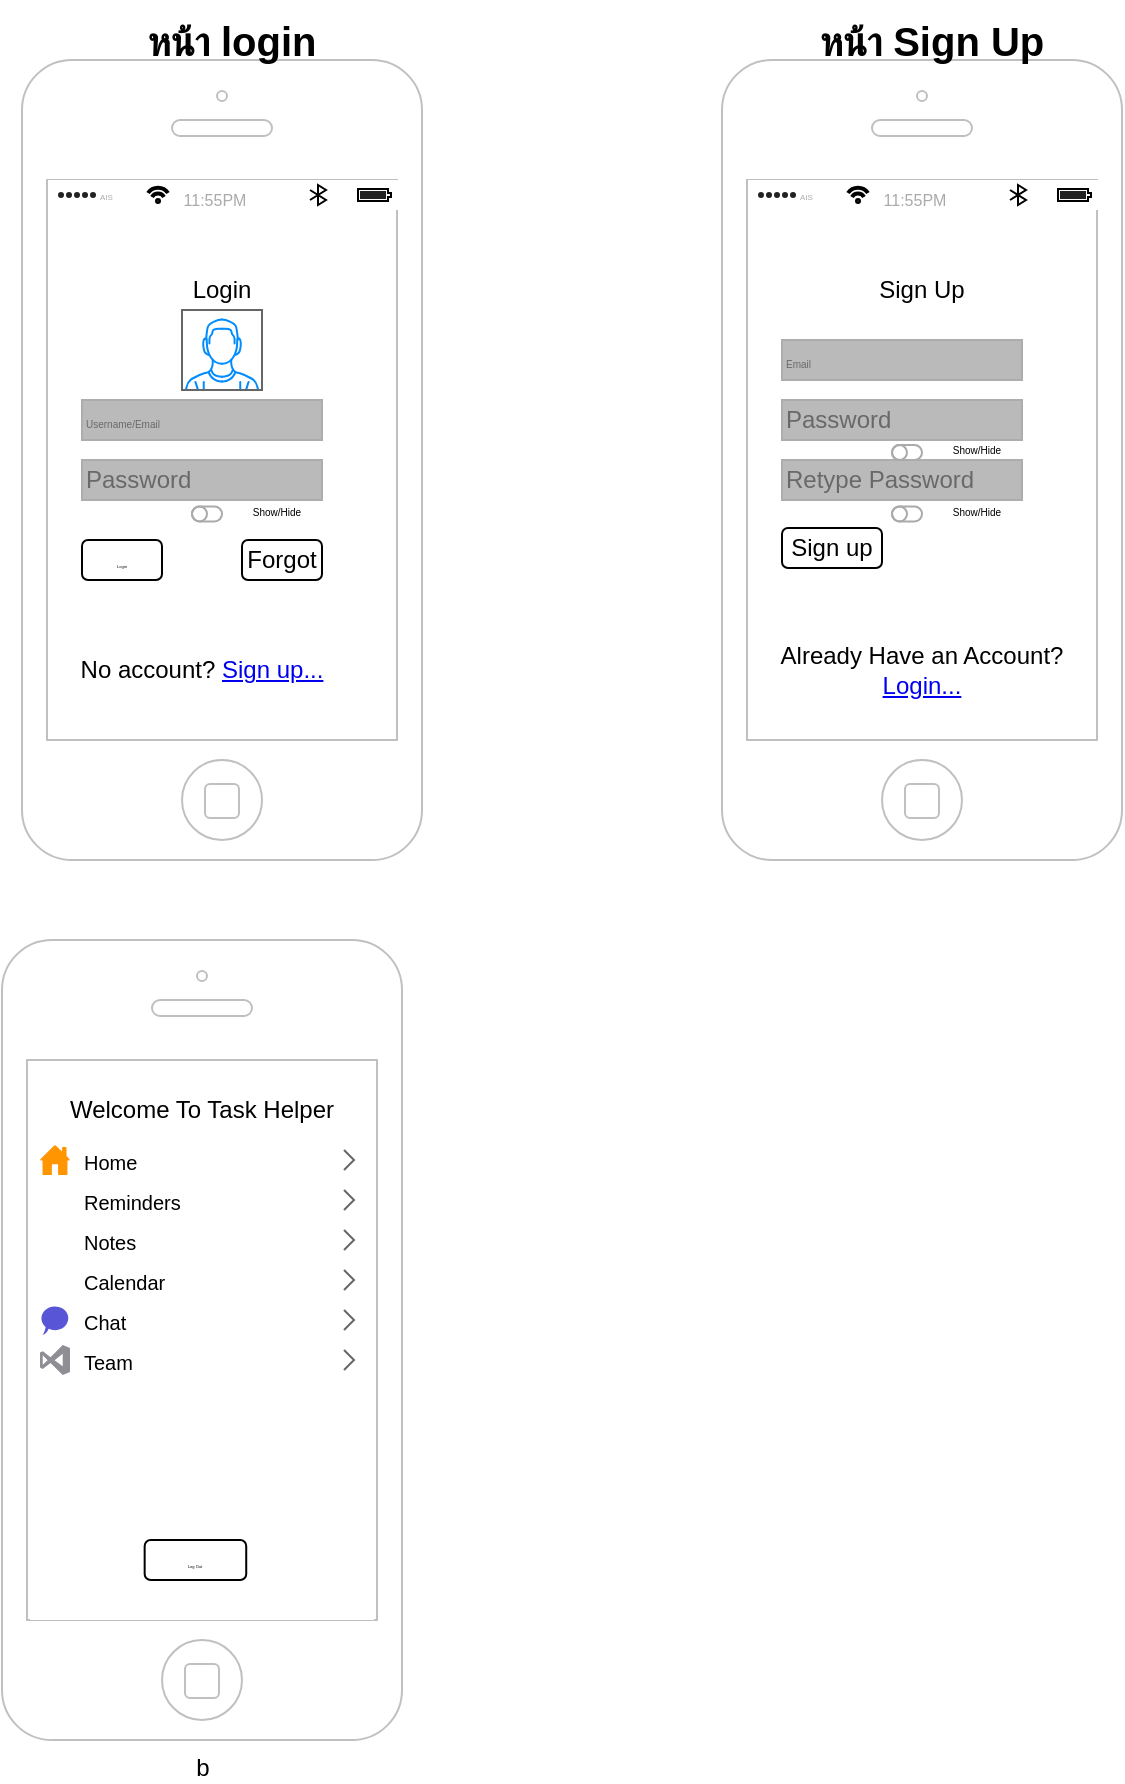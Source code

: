 <mxfile version="21.5.0" type="github" pages="2">
  <diagram name="Page-1" id="B1b4Kk_K3aIzqKwMmGGo">
    <mxGraphModel dx="819" dy="447" grid="0" gridSize="10" guides="1" tooltips="1" connect="1" arrows="1" fold="1" page="1" pageScale="1" pageWidth="850" pageHeight="1100" math="0" shadow="0">
      <root>
        <mxCell id="0" />
        <mxCell id="1" parent="0" />
        <mxCell id="AiorEY5EYVlcGgDcvZ3l-1" value="" style="html=1;verticalLabelPosition=bottom;labelBackgroundColor=#ffffff;verticalAlign=top;shadow=0;dashed=0;strokeWidth=1;shape=mxgraph.ios7.misc.iphone;strokeColor=#c0c0c0;" parent="1" vertex="1">
          <mxGeometry x="210" y="150" width="200" height="400" as="geometry" />
        </mxCell>
        <mxCell id="AiorEY5EYVlcGgDcvZ3l-3" value="" style="html=1;strokeWidth=1;shadow=0;dashed=0;shape=mxgraph.ios7ui.appBar;fillColor=#ffffff;gradientColor=none;sketch=0;hachureGap=4;pointerEvents=0;" parent="1" vertex="1">
          <mxGeometry x="223" y="210.0" width="175" height="15" as="geometry" />
        </mxCell>
        <mxCell id="AiorEY5EYVlcGgDcvZ3l-4" value="&lt;div&gt;AIS&lt;/div&gt;" style="shape=rect;sketch=0;align=left;fontSize=8;spacingLeft=24;fontSize=4;fontColor=#aaaaaa;strokeColor=none;fillColor=none;spacingTop=4;hachureGap=4;pointerEvents=0;html=1;" parent="AiorEY5EYVlcGgDcvZ3l-3" vertex="1">
          <mxGeometry y="0.5" width="50" height="13" relative="1" as="geometry">
            <mxPoint y="-7" as="offset" />
          </mxGeometry>
        </mxCell>
        <mxCell id="AiorEY5EYVlcGgDcvZ3l-5" value="11:55PM" style="shape=rect;sketch=0;fontSize=8;fontColor=#aaaaaa;strokeColor=none;fillColor=none;spacingTop=4;hachureGap=4;pointerEvents=0;html=1;" parent="AiorEY5EYVlcGgDcvZ3l-3" vertex="1">
          <mxGeometry x="0.5" y="0.5" width="50" height="13" relative="1" as="geometry">
            <mxPoint x="-30" y="-6.5" as="offset" />
          </mxGeometry>
        </mxCell>
        <mxCell id="AiorEY5EYVlcGgDcvZ3l-7" value="Login" style="text;html=1;strokeColor=none;fillColor=none;align=center;verticalAlign=middle;whiteSpace=wrap;rounded=0;" parent="1" vertex="1">
          <mxGeometry x="280" y="250" width="60" height="30" as="geometry" />
        </mxCell>
        <mxCell id="AiorEY5EYVlcGgDcvZ3l-8" value="&lt;div align=&quot;left&quot;&gt;&lt;font style=&quot;font-size: 5px;&quot; color=&quot;#696969&quot;&gt;Username/Email&lt;/font&gt;&lt;font color=&quot;#696969&quot;&gt;&lt;br&gt;&lt;/font&gt;&lt;/div&gt;" style="rounded=0;whiteSpace=wrap;html=1;strokeColor=#ADADAD;gradientColor=none;fillColor=#BABABA;align=left;" parent="1" vertex="1">
          <mxGeometry x="240" y="320" width="120" height="20" as="geometry" />
        </mxCell>
        <mxCell id="AiorEY5EYVlcGgDcvZ3l-9" value="&lt;font color=&quot;#696969&quot;&gt;Password&lt;/font&gt;" style="rounded=0;whiteSpace=wrap;html=1;strokeColor=#ADADAD;gradientColor=none;fillColor=#BABABA;align=left;" parent="1" vertex="1">
          <mxGeometry x="240" y="350" width="120" height="20" as="geometry" />
        </mxCell>
        <mxCell id="AiorEY5EYVlcGgDcvZ3l-12" value="&lt;font style=&quot;font-size: 2px;&quot;&gt;Login&lt;/font&gt;" style="rounded=1;whiteSpace=wrap;html=1;" parent="1" vertex="1">
          <mxGeometry x="240" y="390" width="40" height="20" as="geometry" />
        </mxCell>
        <mxCell id="AiorEY5EYVlcGgDcvZ3l-15" value="Forgot" style="rounded=1;whiteSpace=wrap;html=1;" parent="1" vertex="1">
          <mxGeometry x="320" y="390" width="40" height="20" as="geometry" />
        </mxCell>
        <mxCell id="VrmbUzClfCKkQYE4ObG8-1" value="No account? &lt;a href=&quot;data:page/id,QofEGmKyUvnmnp4F5BND&quot;&gt;Sign up...&lt;/a&gt;" style="text;html=1;strokeColor=none;fillColor=none;align=center;verticalAlign=middle;whiteSpace=wrap;rounded=0;" parent="1" vertex="1">
          <mxGeometry x="220" y="440" width="160" height="30" as="geometry" />
        </mxCell>
        <mxCell id="_MKB6CZbyiuSc55Uqn0p-1" value="" style="html=1;verticalLabelPosition=bottom;labelBackgroundColor=#ffffff;verticalAlign=top;shadow=0;dashed=0;strokeWidth=1;shape=mxgraph.ios7ui.onOffButton;buttonState=off;strokeColor=#38D145;strokeColor2=#aaaaaa;fillColor=#38D145;fillColor2=#ffffff;" parent="1" vertex="1">
          <mxGeometry x="295" y="373.25" width="10" height="7.5" as="geometry" />
        </mxCell>
        <mxCell id="_MKB6CZbyiuSc55Uqn0p-2" value="&lt;font style=&quot;font-size: 5px;&quot;&gt;Show/Hide&lt;/font&gt;" style="text;html=1;strokeColor=none;fillColor=none;align=center;verticalAlign=middle;whiteSpace=wrap;rounded=0;" parent="1" vertex="1">
          <mxGeometry x="320" y="366.75" width="35" height="14" as="geometry" />
        </mxCell>
        <mxCell id="_MKB6CZbyiuSc55Uqn0p-3" value="" style="verticalLabelPosition=bottom;shadow=0;dashed=0;align=center;html=1;verticalAlign=top;strokeWidth=1;shape=mxgraph.mockup.containers.userMale;strokeColor=#666666;strokeColor2=#008cff;" parent="1" vertex="1">
          <mxGeometry x="290" y="275" width="40" height="40" as="geometry" />
        </mxCell>
        <mxCell id="PlXPI6t5cSmVgbVZGLcU-1" value="" style="html=1;verticalLabelPosition=bottom;labelBackgroundColor=#ffffff;verticalAlign=top;shadow=0;dashed=0;strokeWidth=1;shape=mxgraph.ios7.misc.iphone;strokeColor=#c0c0c0;" parent="1" vertex="1">
          <mxGeometry x="560" y="150" width="200" height="400" as="geometry" />
        </mxCell>
        <mxCell id="PlXPI6t5cSmVgbVZGLcU-2" value="" style="html=1;strokeWidth=1;shadow=0;dashed=0;shape=mxgraph.ios7ui.appBar;fillColor=#ffffff;gradientColor=none;sketch=0;hachureGap=4;pointerEvents=0;" parent="1" vertex="1">
          <mxGeometry x="573" y="210.0" width="175" height="15" as="geometry" />
        </mxCell>
        <mxCell id="PlXPI6t5cSmVgbVZGLcU-3" value="&lt;div&gt;AIS&lt;/div&gt;" style="shape=rect;sketch=0;align=left;fontSize=8;spacingLeft=24;fontSize=4;fontColor=#aaaaaa;strokeColor=none;fillColor=none;spacingTop=4;hachureGap=4;pointerEvents=0;html=1;" parent="PlXPI6t5cSmVgbVZGLcU-2" vertex="1">
          <mxGeometry y="0.5" width="50" height="13" relative="1" as="geometry">
            <mxPoint y="-7" as="offset" />
          </mxGeometry>
        </mxCell>
        <mxCell id="PlXPI6t5cSmVgbVZGLcU-4" value="11:55PM" style="shape=rect;sketch=0;fontSize=8;fontColor=#aaaaaa;strokeColor=none;fillColor=none;spacingTop=4;hachureGap=4;pointerEvents=0;html=1;" parent="PlXPI6t5cSmVgbVZGLcU-2" vertex="1">
          <mxGeometry x="0.5" y="0.5" width="50" height="13" relative="1" as="geometry">
            <mxPoint x="-30" y="-6.5" as="offset" />
          </mxGeometry>
        </mxCell>
        <mxCell id="PlXPI6t5cSmVgbVZGLcU-5" value="&lt;div&gt;Sign Up&lt;/div&gt;" style="text;html=1;strokeColor=none;fillColor=none;align=center;verticalAlign=middle;whiteSpace=wrap;rounded=0;" parent="1" vertex="1">
          <mxGeometry x="630" y="250" width="60" height="30" as="geometry" />
        </mxCell>
        <mxCell id="PlXPI6t5cSmVgbVZGLcU-6" value="&lt;div align=&quot;left&quot;&gt;&lt;font style=&quot;font-size: 5px;&quot; color=&quot;#696969&quot;&gt;Email&lt;/font&gt;&lt;font color=&quot;#696969&quot;&gt;&lt;br&gt;&lt;/font&gt;&lt;/div&gt;" style="rounded=0;whiteSpace=wrap;html=1;strokeColor=#ADADAD;gradientColor=none;fillColor=#BABABA;align=left;" parent="1" vertex="1">
          <mxGeometry x="590" y="290" width="120" height="20" as="geometry" />
        </mxCell>
        <mxCell id="PlXPI6t5cSmVgbVZGLcU-7" value="&lt;font color=&quot;#696969&quot;&gt;Retype Password&lt;br&gt;&lt;/font&gt;" style="rounded=0;whiteSpace=wrap;html=1;strokeColor=#ADADAD;gradientColor=none;fillColor=#BABABA;align=left;" parent="1" vertex="1">
          <mxGeometry x="590" y="350" width="120" height="20" as="geometry" />
        </mxCell>
        <mxCell id="PlXPI6t5cSmVgbVZGLcU-8" value="Sign up" style="rounded=1;whiteSpace=wrap;html=1;" parent="1" vertex="1">
          <mxGeometry x="590" y="384" width="50" height="20" as="geometry" />
        </mxCell>
        <mxCell id="PlXPI6t5cSmVgbVZGLcU-9" value="" style="html=1;verticalLabelPosition=bottom;labelBackgroundColor=#ffffff;verticalAlign=top;shadow=0;dashed=0;strokeWidth=1;shape=mxgraph.ios7ui.onOffButton;buttonState=off;strokeColor=#38D145;strokeColor2=#aaaaaa;fillColor=#38D145;fillColor2=#ffffff;" parent="1" vertex="1">
          <mxGeometry x="645" y="373.25" width="10" height="7.5" as="geometry" />
        </mxCell>
        <mxCell id="PlXPI6t5cSmVgbVZGLcU-10" value="&lt;font style=&quot;font-size: 5px;&quot;&gt;Show/Hide&lt;/font&gt;" style="text;html=1;strokeColor=none;fillColor=none;align=center;verticalAlign=middle;whiteSpace=wrap;rounded=0;" parent="1" vertex="1">
          <mxGeometry x="670" y="366.75" width="35" height="14" as="geometry" />
        </mxCell>
        <mxCell id="PlXPI6t5cSmVgbVZGLcU-11" value="&lt;div&gt;Already Have an Account?&lt;/div&gt;&lt;div&gt;&lt;a href=&quot;null&quot;&gt;Login...&lt;/a&gt;&lt;br&gt;&lt;/div&gt;" style="text;html=1;strokeColor=none;fillColor=none;align=center;verticalAlign=middle;whiteSpace=wrap;rounded=0;" parent="1" vertex="1">
          <mxGeometry x="580" y="440" width="160" height="30" as="geometry" />
        </mxCell>
        <mxCell id="PlXPI6t5cSmVgbVZGLcU-12" value="&lt;font color=&quot;#696969&quot;&gt;Password&lt;/font&gt;" style="rounded=0;whiteSpace=wrap;html=1;strokeColor=#ADADAD;gradientColor=none;fillColor=#BABABA;align=left;" parent="1" vertex="1">
          <mxGeometry x="590" y="320" width="120" height="20" as="geometry" />
        </mxCell>
        <mxCell id="PlXPI6t5cSmVgbVZGLcU-13" value="" style="html=1;verticalLabelPosition=bottom;labelBackgroundColor=#ffffff;verticalAlign=top;shadow=0;dashed=0;strokeWidth=1;shape=mxgraph.ios7ui.onOffButton;buttonState=off;strokeColor=#38D145;strokeColor2=#aaaaaa;fillColor=#38D145;fillColor2=#ffffff;" parent="1" vertex="1">
          <mxGeometry x="645" y="342.5" width="10" height="7.5" as="geometry" />
        </mxCell>
        <mxCell id="PlXPI6t5cSmVgbVZGLcU-14" value="&lt;font style=&quot;font-size: 5px;&quot;&gt;Show/Hide&lt;/font&gt;" style="text;html=1;strokeColor=none;fillColor=none;align=center;verticalAlign=middle;whiteSpace=wrap;rounded=0;" parent="1" vertex="1">
          <mxGeometry x="670" y="336" width="35" height="14" as="geometry" />
        </mxCell>
        <mxCell id="eHzFvyPZTX5-RXITN7Yt-1" value="b" style="html=1;verticalLabelPosition=bottom;labelBackgroundColor=#ffffff;verticalAlign=top;shadow=0;dashed=0;strokeWidth=1;shape=mxgraph.ios7.misc.iphone;strokeColor=#c0c0c0;" vertex="1" parent="1">
          <mxGeometry x="200" y="590" width="200" height="400" as="geometry" />
        </mxCell>
        <mxCell id="eHzFvyPZTX5-RXITN7Yt-4" value="" style="shape=rect;strokeColor=none;fillColor=#ffffff;gradientColor=none;shadow=0;" vertex="1" parent="1">
          <mxGeometry x="214" y="690" width="172" height="240" as="geometry" />
        </mxCell>
        <mxCell id="eHzFvyPZTX5-RXITN7Yt-5" value="Home" style="shape=rect;strokeColor=none;fontSize=10;fontColor=#000000;resizeWidth=1;align=left;spacingLeft=25;spacingTop=2;whiteSpace=wrap;html=1;" vertex="1" parent="eHzFvyPZTX5-RXITN7Yt-4">
          <mxGeometry width="172" height="20" relative="1" as="geometry" />
        </mxCell>
        <mxCell id="eHzFvyPZTX5-RXITN7Yt-6" value="" style="sketch=0;pointerEvents=1;shadow=0;dashed=0;html=1;strokeColor=none;fillColor=#FF9501;labelPosition=center;verticalLabelPosition=bottom;verticalAlign=middle;outlineConnect=0;align=center;shape=mxgraph.office.concepts.home;rounded=1;" vertex="1" parent="eHzFvyPZTX5-RXITN7Yt-5">
          <mxGeometry y="0.5" width="15" height="15" relative="1" as="geometry">
            <mxPoint x="5" y="-7.5" as="offset" />
          </mxGeometry>
        </mxCell>
        <mxCell id="eHzFvyPZTX5-RXITN7Yt-7" value="" style="shape=mxgraph.ios7.misc.right;strokeColor=#666666;" vertex="1" parent="eHzFvyPZTX5-RXITN7Yt-5">
          <mxGeometry x="1" y="0.5" width="5" height="10" relative="1" as="geometry">
            <mxPoint x="-15" y="-5" as="offset" />
          </mxGeometry>
        </mxCell>
        <mxCell id="eHzFvyPZTX5-RXITN7Yt-8" value="Reminders" style="shape=rect;strokeColor=none;fontSize=10;fontColor=#000000;resizeWidth=1;align=left;spacingLeft=25;spacingTop=2;whiteSpace=wrap;html=1;" vertex="1" parent="eHzFvyPZTX5-RXITN7Yt-4">
          <mxGeometry width="172" height="20" relative="1" as="geometry">
            <mxPoint y="20" as="offset" />
          </mxGeometry>
        </mxCell>
        <mxCell id="eHzFvyPZTX5-RXITN7Yt-9" value="" style="shape=image;html=1;verticalAlign=middle;verticalLabelPosition=bottom;labelBackgroundColor=#ffffff;imageAspect=0;aspect=fixed;image=https://cdn2.iconfinder.com/data/icons/date-and-time-fill-outline/64/Alarm_bell_reminder_notification-128.png;fillColor=#FF3B2F;strokeColor=none;rounded=1;" vertex="1" parent="eHzFvyPZTX5-RXITN7Yt-8">
          <mxGeometry y="0.5" width="15" height="15" relative="1" as="geometry">
            <mxPoint x="5" y="-7.5" as="offset" />
          </mxGeometry>
        </mxCell>
        <mxCell id="eHzFvyPZTX5-RXITN7Yt-10" value="" style="shape=mxgraph.ios7.misc.right;strokeColor=#666666;" vertex="1" parent="eHzFvyPZTX5-RXITN7Yt-8">
          <mxGeometry x="1" y="0.5" width="5" height="10" relative="1" as="geometry">
            <mxPoint x="-15" y="-5" as="offset" />
          </mxGeometry>
        </mxCell>
        <mxCell id="eHzFvyPZTX5-RXITN7Yt-11" value="Notes" style="shape=rect;strokeColor=none;fontSize=10;fontColor=#000000;resizeWidth=1;align=left;spacingLeft=25;spacingTop=2;whiteSpace=wrap;html=1;" vertex="1" parent="eHzFvyPZTX5-RXITN7Yt-4">
          <mxGeometry width="172" height="20" relative="1" as="geometry">
            <mxPoint y="40" as="offset" />
          </mxGeometry>
        </mxCell>
        <mxCell id="eHzFvyPZTX5-RXITN7Yt-12" value="" style="shape=image;html=1;verticalAlign=middle;verticalLabelPosition=bottom;labelBackgroundColor=#ffffff;imageAspect=0;aspect=fixed;image=https://cdn0.iconfinder.com/data/icons/google-material-design-3-0/48/ic_note_add_48px-128.png;fillColor=#4CDA64;strokeColor=none;rounded=1;" vertex="1" parent="eHzFvyPZTX5-RXITN7Yt-11">
          <mxGeometry y="0.5" width="15" height="15" relative="1" as="geometry">
            <mxPoint x="5" y="-7.5" as="offset" />
          </mxGeometry>
        </mxCell>
        <mxCell id="eHzFvyPZTX5-RXITN7Yt-13" value="" style="shape=mxgraph.ios7.misc.right;strokeColor=#666666;" vertex="1" parent="eHzFvyPZTX5-RXITN7Yt-11">
          <mxGeometry x="1" y="0.5" width="5" height="10" relative="1" as="geometry">
            <mxPoint x="-15" y="-5" as="offset" />
          </mxGeometry>
        </mxCell>
        <mxCell id="eHzFvyPZTX5-RXITN7Yt-14" value="Calendar" style="shape=rect;strokeColor=none;fontSize=10;fontColor=#000000;resizeWidth=1;align=left;spacingLeft=25;spacingTop=2;whiteSpace=wrap;html=1;" vertex="1" parent="eHzFvyPZTX5-RXITN7Yt-4">
          <mxGeometry width="172" height="20" relative="1" as="geometry">
            <mxPoint y="60" as="offset" />
          </mxGeometry>
        </mxCell>
        <mxCell id="eHzFvyPZTX5-RXITN7Yt-15" value="" style="shape=image;html=1;verticalAlign=middle;verticalLabelPosition=bottom;labelBackgroundColor=#ffffff;imageAspect=0;aspect=fixed;image=https://cdn4.iconfinder.com/data/icons/free-color-christmas-icons/24/Christmas_Date-128.png;fillColor=#007AFF;strokeColor=none;rounded=1;" vertex="1" parent="eHzFvyPZTX5-RXITN7Yt-14">
          <mxGeometry y="0.5" width="15" height="15" relative="1" as="geometry">
            <mxPoint x="5" y="-7.5" as="offset" />
          </mxGeometry>
        </mxCell>
        <mxCell id="eHzFvyPZTX5-RXITN7Yt-16" value="" style="shape=mxgraph.ios7.misc.right;strokeColor=#666666;" vertex="1" parent="eHzFvyPZTX5-RXITN7Yt-14">
          <mxGeometry x="1" y="0.5" width="5" height="10" relative="1" as="geometry">
            <mxPoint x="-15" y="-5" as="offset" />
          </mxGeometry>
        </mxCell>
        <mxCell id="eHzFvyPZTX5-RXITN7Yt-17" value="Chat" style="shape=rect;strokeColor=none;fontSize=10;fontColor=#000000;resizeWidth=1;align=left;spacingLeft=25;spacingTop=2;whiteSpace=wrap;html=1;" vertex="1" parent="eHzFvyPZTX5-RXITN7Yt-4">
          <mxGeometry width="172" height="20" relative="1" as="geometry">
            <mxPoint y="80" as="offset" />
          </mxGeometry>
        </mxCell>
        <mxCell id="eHzFvyPZTX5-RXITN7Yt-18" value="" style="whiteSpace=wrap;html=1;shape=mxgraph.basic.oval_callout;fillColor=#5855D6;strokeColor=none;rounded=1;" vertex="1" parent="eHzFvyPZTX5-RXITN7Yt-17">
          <mxGeometry y="0.5" width="15" height="15" relative="1" as="geometry">
            <mxPoint x="5" y="-7.5" as="offset" />
          </mxGeometry>
        </mxCell>
        <mxCell id="eHzFvyPZTX5-RXITN7Yt-19" value="" style="shape=mxgraph.ios7.misc.right;strokeColor=#666666;" vertex="1" parent="eHzFvyPZTX5-RXITN7Yt-17">
          <mxGeometry x="1" y="0.5" width="5" height="10" relative="1" as="geometry">
            <mxPoint x="-15" y="-5" as="offset" />
          </mxGeometry>
        </mxCell>
        <mxCell id="eHzFvyPZTX5-RXITN7Yt-20" value="Team" style="shape=rect;strokeColor=none;fontSize=10;fontColor=#000000;resizeWidth=1;align=left;spacingLeft=25;spacingTop=2;whiteSpace=wrap;html=1;" vertex="1" parent="eHzFvyPZTX5-RXITN7Yt-4">
          <mxGeometry width="172" height="20" relative="1" as="geometry">
            <mxPoint y="100" as="offset" />
          </mxGeometry>
        </mxCell>
        <mxCell id="eHzFvyPZTX5-RXITN7Yt-21" value="" style="verticalLabelPosition=bottom;html=1;verticalAlign=middle;align=center;strokeColor=none;fillColor=#8F8E94;shape=mxgraph.azure.team_foundation_service;rounded=1;" vertex="1" parent="eHzFvyPZTX5-RXITN7Yt-20">
          <mxGeometry y="0.5" width="15" height="15" relative="1" as="geometry">
            <mxPoint x="5" y="-7.5" as="offset" />
          </mxGeometry>
        </mxCell>
        <mxCell id="eHzFvyPZTX5-RXITN7Yt-22" value="" style="shape=mxgraph.ios7.misc.right;strokeColor=#666666;" vertex="1" parent="eHzFvyPZTX5-RXITN7Yt-20">
          <mxGeometry x="1" y="0.5" width="5" height="10" relative="1" as="geometry">
            <mxPoint x="-15" y="-5" as="offset" />
          </mxGeometry>
        </mxCell>
        <mxCell id="eHzFvyPZTX5-RXITN7Yt-24" value="&lt;div&gt;&lt;font style=&quot;font-size: 2px;&quot;&gt;Log Out&lt;/font&gt;&lt;/div&gt;" style="rounded=1;whiteSpace=wrap;html=1;" vertex="1" parent="eHzFvyPZTX5-RXITN7Yt-4">
          <mxGeometry x="57.33" y="200" width="50.784" height="20" as="geometry" />
        </mxCell>
        <mxCell id="eHzFvyPZTX5-RXITN7Yt-23" value="Welcome To Task Helper" style="text;strokeColor=none;align=center;fillColor=none;html=1;verticalAlign=middle;whiteSpace=wrap;rounded=0;" vertex="1" parent="1">
          <mxGeometry x="230" y="660" width="140" height="30" as="geometry" />
        </mxCell>
        <mxCell id="eHzFvyPZTX5-RXITN7Yt-25" value="&lt;font style=&quot;font-size: 20px;&quot;&gt;&lt;b&gt;หน้า Sign Up&lt;br&gt;&lt;/b&gt;&lt;/font&gt;" style="text;strokeColor=none;align=center;fillColor=none;html=1;verticalAlign=middle;whiteSpace=wrap;rounded=0;" vertex="1" parent="1">
          <mxGeometry x="600" y="120" width="130" height="40" as="geometry" />
        </mxCell>
        <mxCell id="eHzFvyPZTX5-RXITN7Yt-26" value="&lt;font style=&quot;font-size: 20px;&quot;&gt;&lt;b&gt;หน้า login&lt;/b&gt;&lt;/font&gt;" style="text;strokeColor=none;align=center;fillColor=none;html=1;verticalAlign=middle;whiteSpace=wrap;rounded=0;" vertex="1" parent="1">
          <mxGeometry x="250" y="120" width="130" height="40" as="geometry" />
        </mxCell>
      </root>
    </mxGraphModel>
  </diagram>
  <diagram id="QofEGmKyUvnmnp4F5BND" name="Page-2">
    <mxGraphModel dx="1434" dy="782" grid="1" gridSize="10" guides="1" tooltips="1" connect="1" arrows="1" fold="1" page="1" pageScale="1" pageWidth="850" pageHeight="1100" math="0" shadow="0">
      <root>
        <mxCell id="0" />
        <mxCell id="1" parent="0" />
        <mxCell id="nNPtd8aBsyoqaADxjZ4j-1" value="" style="html=1;verticalLabelPosition=bottom;labelBackgroundColor=#ffffff;verticalAlign=top;shadow=0;dashed=0;strokeWidth=1;shape=mxgraph.ios7.misc.iphone;strokeColor=#c0c0c0;" parent="1" vertex="1">
          <mxGeometry x="210" y="150" width="200" height="400" as="geometry" />
        </mxCell>
        <mxCell id="nNPtd8aBsyoqaADxjZ4j-2" value="" style="html=1;strokeWidth=1;shadow=0;dashed=0;shape=mxgraph.ios7ui.appBar;fillColor=#ffffff;gradientColor=none;sketch=0;hachureGap=4;pointerEvents=0;" parent="1" vertex="1">
          <mxGeometry x="223" y="210.0" width="175" height="15" as="geometry" />
        </mxCell>
        <mxCell id="nNPtd8aBsyoqaADxjZ4j-3" value="&lt;div&gt;AIS&lt;/div&gt;" style="shape=rect;sketch=0;align=left;fontSize=8;spacingLeft=24;fontSize=4;fontColor=#aaaaaa;strokeColor=none;fillColor=none;spacingTop=4;hachureGap=4;pointerEvents=0;html=1;" parent="nNPtd8aBsyoqaADxjZ4j-2" vertex="1">
          <mxGeometry y="0.5" width="50" height="13" relative="1" as="geometry">
            <mxPoint y="-7" as="offset" />
          </mxGeometry>
        </mxCell>
        <mxCell id="nNPtd8aBsyoqaADxjZ4j-4" value="11:55PM" style="shape=rect;sketch=0;fontSize=8;fontColor=#aaaaaa;strokeColor=none;fillColor=none;spacingTop=4;hachureGap=4;pointerEvents=0;html=1;" parent="nNPtd8aBsyoqaADxjZ4j-2" vertex="1">
          <mxGeometry x="0.5" y="0.5" width="50" height="13" relative="1" as="geometry">
            <mxPoint x="-30" y="-6.5" as="offset" />
          </mxGeometry>
        </mxCell>
        <mxCell id="nNPtd8aBsyoqaADxjZ4j-5" value="&lt;div&gt;Sign Up&lt;/div&gt;" style="text;html=1;strokeColor=none;fillColor=none;align=center;verticalAlign=middle;whiteSpace=wrap;rounded=0;" parent="1" vertex="1">
          <mxGeometry x="280" y="250" width="60" height="30" as="geometry" />
        </mxCell>
        <mxCell id="nNPtd8aBsyoqaADxjZ4j-6" value="&lt;div align=&quot;left&quot;&gt;&lt;font style=&quot;font-size: 5px;&quot; color=&quot;#696969&quot;&gt;Email&lt;/font&gt;&lt;font color=&quot;#696969&quot;&gt;&lt;br&gt;&lt;/font&gt;&lt;/div&gt;" style="rounded=0;whiteSpace=wrap;html=1;strokeColor=#ADADAD;gradientColor=none;fillColor=#BABABA;align=left;" parent="1" vertex="1">
          <mxGeometry x="240" y="290" width="120" height="20" as="geometry" />
        </mxCell>
        <mxCell id="nNPtd8aBsyoqaADxjZ4j-7" value="&lt;font color=&quot;#696969&quot;&gt;Retype Password&lt;br&gt;&lt;/font&gt;" style="rounded=0;whiteSpace=wrap;html=1;strokeColor=#ADADAD;gradientColor=none;fillColor=#BABABA;align=left;" parent="1" vertex="1">
          <mxGeometry x="240" y="350" width="120" height="20" as="geometry" />
        </mxCell>
        <mxCell id="nNPtd8aBsyoqaADxjZ4j-8" value="Sign up" style="rounded=1;whiteSpace=wrap;html=1;" parent="1" vertex="1">
          <mxGeometry x="240" y="384" width="50" height="20" as="geometry" />
        </mxCell>
        <mxCell id="nNPtd8aBsyoqaADxjZ4j-9" value="" style="html=1;verticalLabelPosition=bottom;labelBackgroundColor=#ffffff;verticalAlign=top;shadow=0;dashed=0;strokeWidth=1;shape=mxgraph.ios7ui.onOffButton;buttonState=off;strokeColor=#38D145;strokeColor2=#aaaaaa;fillColor=#38D145;fillColor2=#ffffff;" parent="1" vertex="1">
          <mxGeometry x="295" y="373.25" width="10" height="7.5" as="geometry" />
        </mxCell>
        <mxCell id="nNPtd8aBsyoqaADxjZ4j-11" value="&lt;font style=&quot;font-size: 5px;&quot;&gt;Show/Hide&lt;/font&gt;" style="text;html=1;strokeColor=none;fillColor=none;align=center;verticalAlign=middle;whiteSpace=wrap;rounded=0;" parent="1" vertex="1">
          <mxGeometry x="320" y="366.75" width="35" height="14" as="geometry" />
        </mxCell>
        <mxCell id="tKPiHIES2GfdTVbbfaAv-1" value="&lt;div&gt;Already Have an Account?&lt;/div&gt;&lt;div&gt;&lt;a href=&quot;data:page/id,B1b4Kk_K3aIzqKwMmGGo&quot;&gt;Login...&lt;/a&gt;&lt;br&gt;&lt;/div&gt;" style="text;html=1;strokeColor=none;fillColor=none;align=center;verticalAlign=middle;whiteSpace=wrap;rounded=0;" parent="1" vertex="1">
          <mxGeometry x="230" y="440" width="160" height="30" as="geometry" />
        </mxCell>
        <mxCell id="tKPiHIES2GfdTVbbfaAv-2" value="&lt;font color=&quot;#696969&quot;&gt;Password&lt;/font&gt;" style="rounded=0;whiteSpace=wrap;html=1;strokeColor=#ADADAD;gradientColor=none;fillColor=#BABABA;align=left;" parent="1" vertex="1">
          <mxGeometry x="240" y="320" width="120" height="20" as="geometry" />
        </mxCell>
        <mxCell id="FhanYxhWiHUCCw9zTMnb-1" value="" style="html=1;verticalLabelPosition=bottom;labelBackgroundColor=#ffffff;verticalAlign=top;shadow=0;dashed=0;strokeWidth=1;shape=mxgraph.ios7ui.onOffButton;buttonState=off;strokeColor=#38D145;strokeColor2=#aaaaaa;fillColor=#38D145;fillColor2=#ffffff;" parent="1" vertex="1">
          <mxGeometry x="295" y="342.5" width="10" height="7.5" as="geometry" />
        </mxCell>
        <mxCell id="FhanYxhWiHUCCw9zTMnb-2" value="&lt;font style=&quot;font-size: 5px;&quot;&gt;Show/Hide&lt;/font&gt;" style="text;html=1;strokeColor=none;fillColor=none;align=center;verticalAlign=middle;whiteSpace=wrap;rounded=0;" parent="1" vertex="1">
          <mxGeometry x="320" y="336" width="35" height="14" as="geometry" />
        </mxCell>
      </root>
    </mxGraphModel>
  </diagram>
</mxfile>
